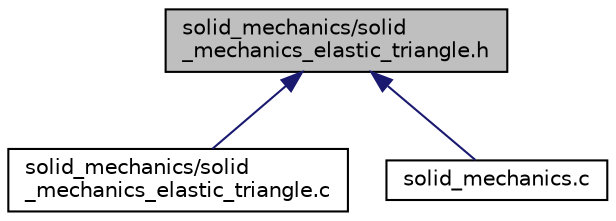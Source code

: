 digraph "solid_mechanics/solid_mechanics_elastic_triangle.h"
{
 // LATEX_PDF_SIZE
  edge [fontname="Helvetica",fontsize="10",labelfontname="Helvetica",labelfontsize="10"];
  node [fontname="Helvetica",fontsize="10",shape=record];
  Node1 [label="solid_mechanics/solid\l_mechanics_elastic_triangle.h",height=0.2,width=0.4,color="black", fillcolor="grey75", style="filled", fontcolor="black",tooltip=" "];
  Node1 -> Node2 [dir="back",color="midnightblue",fontsize="10",style="solid",fontname="Helvetica"];
  Node2 [label="solid_mechanics/solid\l_mechanics_elastic_triangle.c",height=0.2,width=0.4,color="black", fillcolor="white", style="filled",URL="$solid__mechanics__elastic__triangle_8c.html",tooltip=" "];
  Node1 -> Node3 [dir="back",color="midnightblue",fontsize="10",style="solid",fontname="Helvetica"];
  Node3 [label="solid_mechanics.c",height=0.2,width=0.4,color="black", fillcolor="white", style="filled",URL="$solid__mechanics_8c.html",tooltip=" "];
}
